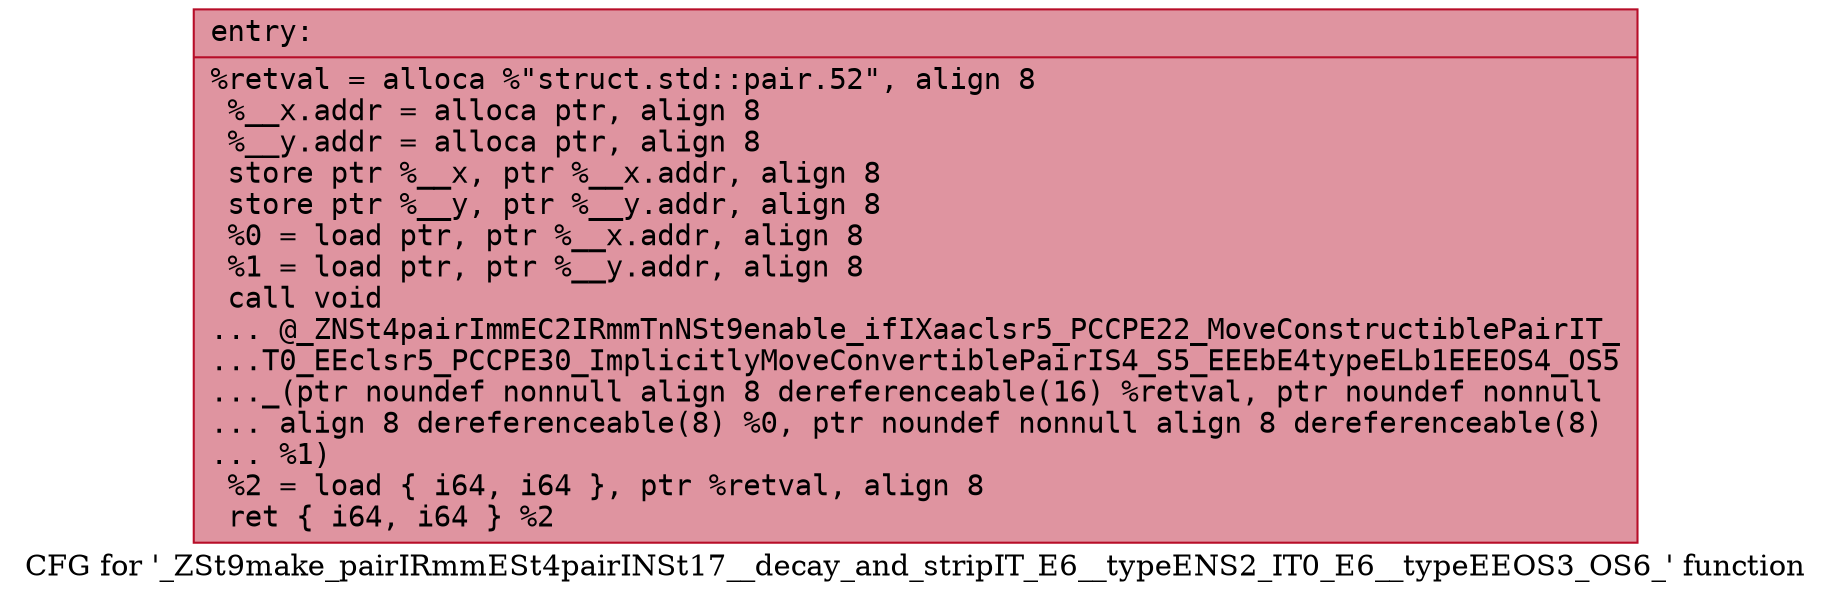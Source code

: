 digraph "CFG for '_ZSt9make_pairIRmmESt4pairINSt17__decay_and_stripIT_E6__typeENS2_IT0_E6__typeEEOS3_OS6_' function" {
	label="CFG for '_ZSt9make_pairIRmmESt4pairINSt17__decay_and_stripIT_E6__typeENS2_IT0_E6__typeEEOS3_OS6_' function";

	Node0x55dfe4bc02f0 [shape=record,color="#b70d28ff", style=filled, fillcolor="#b70d2870" fontname="Courier",label="{entry:\l|  %retval = alloca %\"struct.std::pair.52\", align 8\l  %__x.addr = alloca ptr, align 8\l  %__y.addr = alloca ptr, align 8\l  store ptr %__x, ptr %__x.addr, align 8\l  store ptr %__y, ptr %__y.addr, align 8\l  %0 = load ptr, ptr %__x.addr, align 8\l  %1 = load ptr, ptr %__y.addr, align 8\l  call void\l... @_ZNSt4pairImmEC2IRmmTnNSt9enable_ifIXaaclsr5_PCCPE22_MoveConstructiblePairIT_\l...T0_EEclsr5_PCCPE30_ImplicitlyMoveConvertiblePairIS4_S5_EEEbE4typeELb1EEEOS4_OS5\l..._(ptr noundef nonnull align 8 dereferenceable(16) %retval, ptr noundef nonnull\l... align 8 dereferenceable(8) %0, ptr noundef nonnull align 8 dereferenceable(8)\l... %1)\l  %2 = load \{ i64, i64 \}, ptr %retval, align 8\l  ret \{ i64, i64 \} %2\l}"];
}
